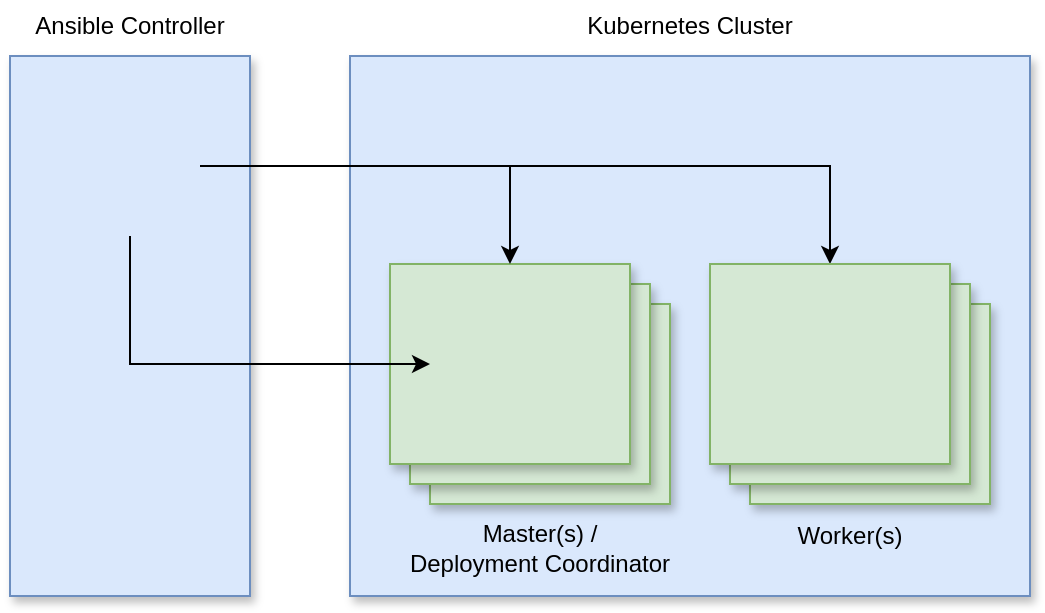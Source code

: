 <mxfile version="10.6.7" type="device"><diagram id="chlH17etvcIZeF1SE7gW" name="Page-1"><mxGraphModel dx="1154" dy="774" grid="1" gridSize="10" guides="1" tooltips="1" connect="1" arrows="1" fold="1" page="1" pageScale="1" pageWidth="850" pageHeight="1100" math="0" shadow="0"><root><mxCell id="0"/><mxCell id="1" parent="0"/><mxCell id="upKfqHQZePLISP9HRip6-7" value="" style="rounded=0;whiteSpace=wrap;html=1;shadow=1;glass=0;comic=0;fillColor=#dae8fc;strokeColor=#6c8ebf;" vertex="1" parent="1"><mxGeometry x="410" y="100" width="340" height="270" as="geometry"/></mxCell><mxCell id="upKfqHQZePLISP9HRip6-31" value="" style="rounded=0;whiteSpace=wrap;html=1;shadow=1;glass=0;comic=0;fillColor=#d5e8d4;strokeColor=#82b366;" vertex="1" parent="1"><mxGeometry x="450" y="224" width="120" height="100" as="geometry"/></mxCell><mxCell id="upKfqHQZePLISP9HRip6-30" value="" style="rounded=0;whiteSpace=wrap;html=1;shadow=1;glass=0;comic=0;fillColor=#d5e8d4;strokeColor=#82b366;" vertex="1" parent="1"><mxGeometry x="440" y="214" width="120" height="100" as="geometry"/></mxCell><mxCell id="upKfqHQZePLISP9HRip6-23" value="" style="rounded=0;whiteSpace=wrap;html=1;shadow=1;glass=0;comic=0;fillColor=#d5e8d4;strokeColor=#82b366;" vertex="1" parent="1"><mxGeometry x="610" y="224" width="120" height="100" as="geometry"/></mxCell><mxCell id="upKfqHQZePLISP9HRip6-22" value="" style="rounded=0;whiteSpace=wrap;html=1;shadow=1;glass=0;comic=0;fillColor=#d5e8d4;strokeColor=#82b366;" vertex="1" parent="1"><mxGeometry x="600" y="214" width="120" height="100" as="geometry"/></mxCell><mxCell id="upKfqHQZePLISP9HRip6-20" value="" style="rounded=0;whiteSpace=wrap;html=1;shadow=1;glass=0;comic=0;fillColor=#d5e8d4;strokeColor=#82b366;" vertex="1" parent="1"><mxGeometry x="430" y="204" width="120" height="100" as="geometry"/></mxCell><mxCell id="upKfqHQZePLISP9HRip6-3" value="" style="rounded=0;whiteSpace=wrap;html=1;shadow=1;glass=0;comic=0;fillColor=#dae8fc;strokeColor=#6c8ebf;" vertex="1" parent="1"><mxGeometry x="240" y="100" width="120" height="270" as="geometry"/></mxCell><mxCell id="upKfqHQZePLISP9HRip6-25" style="edgeStyle=orthogonalEdgeStyle;rounded=0;orthogonalLoop=1;jettySize=auto;html=1;exitX=1;exitY=0.5;exitDx=0;exitDy=0;entryX=0.5;entryY=0;entryDx=0;entryDy=0;" edge="1" parent="1" source="upKfqHQZePLISP9HRip6-6" target="upKfqHQZePLISP9HRip6-20"><mxGeometry relative="1" as="geometry"/></mxCell><mxCell id="upKfqHQZePLISP9HRip6-26" style="edgeStyle=orthogonalEdgeStyle;rounded=0;orthogonalLoop=1;jettySize=auto;html=1;exitX=0.5;exitY=1;exitDx=0;exitDy=0;entryX=0;entryY=0.5;entryDx=0;entryDy=0;" edge="1" parent="1" source="upKfqHQZePLISP9HRip6-6" target="upKfqHQZePLISP9HRip6-8"><mxGeometry relative="1" as="geometry"><mxPoint x="260" y="254" as="targetPoint"/></mxGeometry></mxCell><mxCell id="upKfqHQZePLISP9HRip6-27" style="edgeStyle=orthogonalEdgeStyle;rounded=0;orthogonalLoop=1;jettySize=auto;html=1;exitX=1;exitY=0.5;exitDx=0;exitDy=0;entryX=0.5;entryY=0;entryDx=0;entryDy=0;" edge="1" parent="1" source="upKfqHQZePLISP9HRip6-6" target="upKfqHQZePLISP9HRip6-21"><mxGeometry relative="1" as="geometry"/></mxCell><mxCell id="upKfqHQZePLISP9HRip6-6" value="" style="shape=image;imageAspect=0;aspect=fixed;verticalLabelPosition=bottom;verticalAlign=top;rounded=1;shadow=1;glass=0;comic=0;image=https://avatars2.githubusercontent.com/u/37451067?s=400&amp;v=4;" vertex="1" parent="1"><mxGeometry x="265" y="120" width="70" height="70" as="geometry"/></mxCell><mxCell id="upKfqHQZePLISP9HRip6-8" value="" style="shape=image;verticalLabelPosition=bottom;labelBackgroundColor=#ffffff;verticalAlign=top;aspect=fixed;imageAspect=0;image=https://kubernetes.io/images/favicon.png;" vertex="1" parent="1"><mxGeometry x="450" y="214" width="80" height="80" as="geometry"/></mxCell><mxCell id="upKfqHQZePLISP9HRip6-13" value="Kubernetes Cluster&lt;br&gt;" style="text;html=1;strokeColor=none;fillColor=none;align=center;verticalAlign=middle;whiteSpace=wrap;rounded=0;shadow=1;glass=0;comic=0;" vertex="1" parent="1"><mxGeometry x="520" y="76" width="120" height="18" as="geometry"/></mxCell><mxCell id="upKfqHQZePLISP9HRip6-21" value="" style="rounded=0;whiteSpace=wrap;html=1;shadow=1;glass=0;comic=0;fillColor=#d5e8d4;strokeColor=#82b366;" vertex="1" parent="1"><mxGeometry x="590" y="204" width="120" height="100" as="geometry"/></mxCell><mxCell id="upKfqHQZePLISP9HRip6-19" value="" style="shape=image;verticalLabelPosition=bottom;labelBackgroundColor=#ffffff;verticalAlign=top;aspect=fixed;imageAspect=0;image=https://kubernetes.io/images/favicon.png;" vertex="1" parent="1"><mxGeometry x="610" y="214" width="80" height="80" as="geometry"/></mxCell><mxCell id="upKfqHQZePLISP9HRip6-28" value="Master(s) /&lt;br&gt;Deployment Coordinator&lt;br&gt;" style="text;html=1;strokeColor=none;fillColor=none;align=center;verticalAlign=middle;whiteSpace=wrap;rounded=0;shadow=1;glass=0;comic=0;" vertex="1" parent="1"><mxGeometry x="430" y="331" width="150" height="29" as="geometry"/></mxCell><mxCell id="upKfqHQZePLISP9HRip6-29" value="Worker(s)&lt;br&gt;" style="text;html=1;strokeColor=none;fillColor=none;align=center;verticalAlign=middle;whiteSpace=wrap;rounded=0;shadow=1;glass=0;comic=0;" vertex="1" parent="1"><mxGeometry x="630" y="331" width="60" height="18" as="geometry"/></mxCell><mxCell id="upKfqHQZePLISP9HRip6-35" value="Ansible Controller&lt;br&gt;" style="text;html=1;strokeColor=none;fillColor=none;align=center;verticalAlign=middle;whiteSpace=wrap;rounded=0;shadow=1;glass=0;comic=0;" vertex="1" parent="1"><mxGeometry x="240" y="76" width="120" height="18" as="geometry"/></mxCell></root></mxGraphModel></diagram></mxfile>